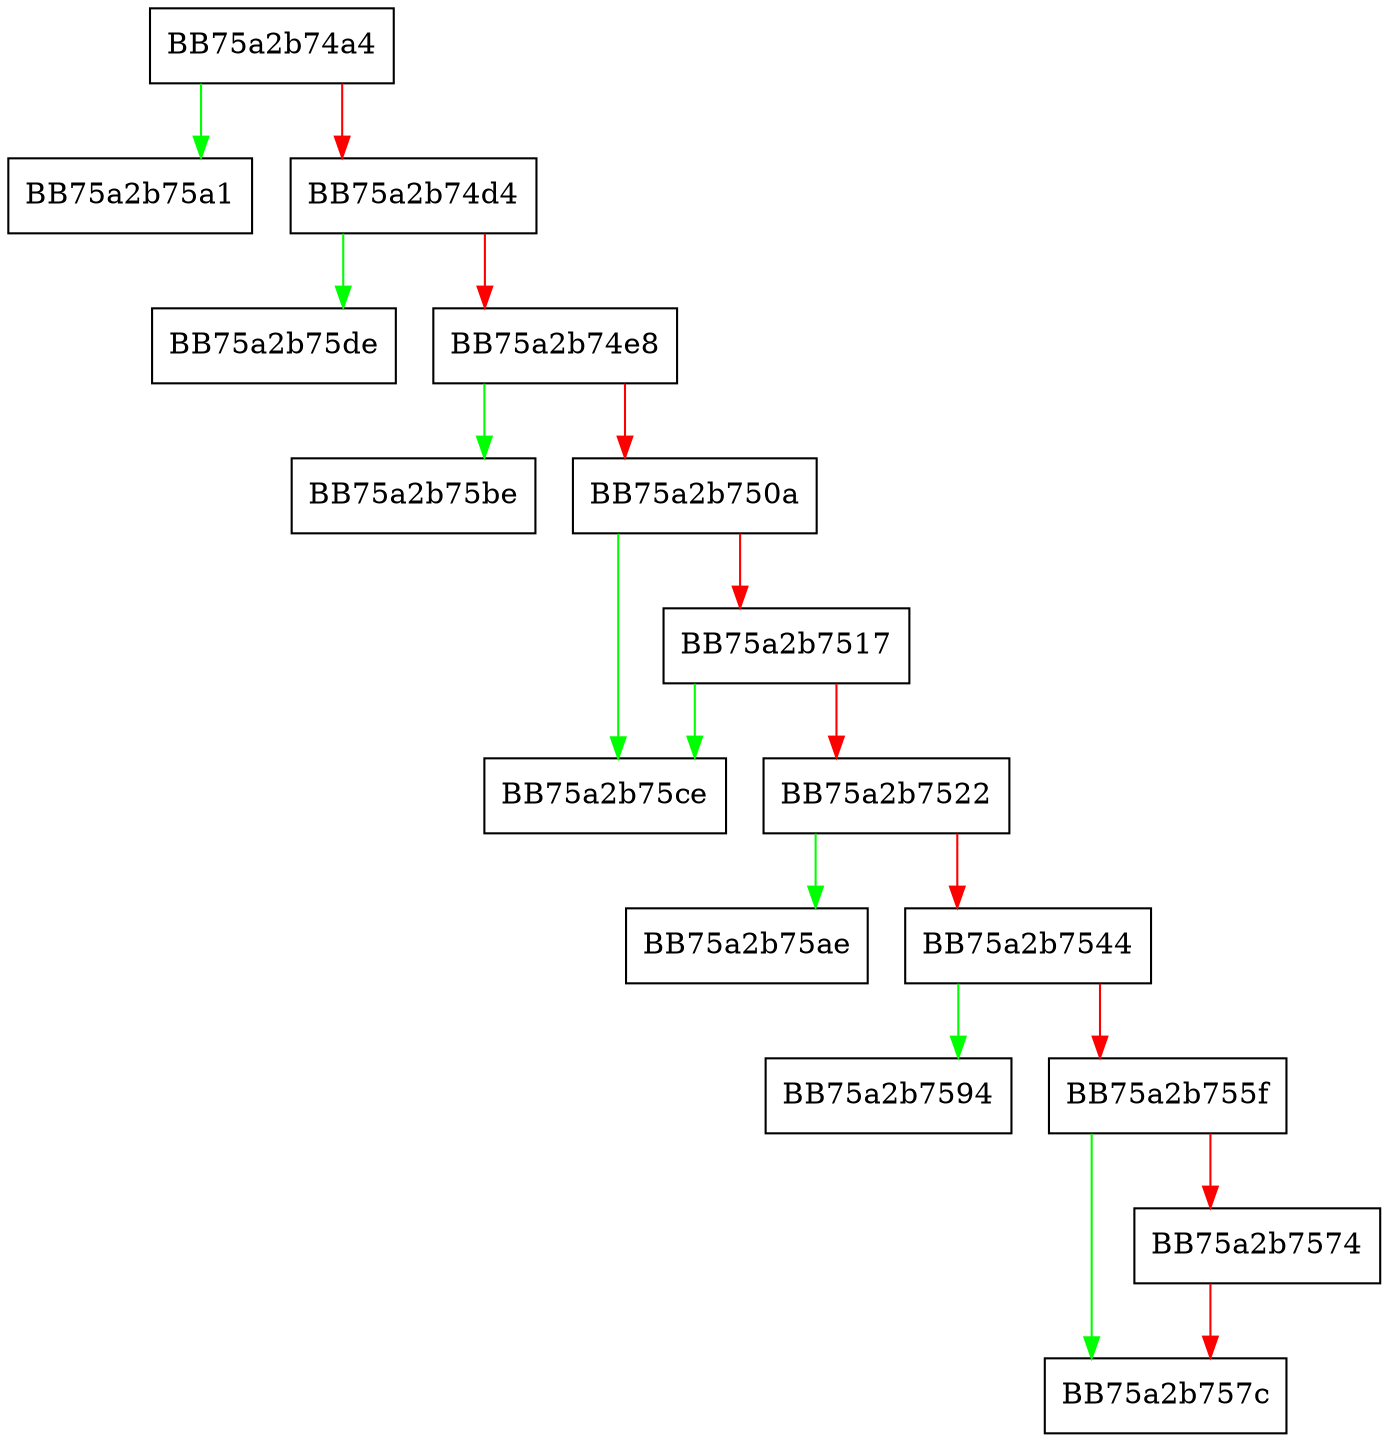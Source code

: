 digraph lua_mp_readfile_worker {
  node [shape="box"];
  graph [splines=ortho];
  BB75a2b74a4 -> BB75a2b75a1 [color="green"];
  BB75a2b74a4 -> BB75a2b74d4 [color="red"];
  BB75a2b74d4 -> BB75a2b75de [color="green"];
  BB75a2b74d4 -> BB75a2b74e8 [color="red"];
  BB75a2b74e8 -> BB75a2b75be [color="green"];
  BB75a2b74e8 -> BB75a2b750a [color="red"];
  BB75a2b750a -> BB75a2b75ce [color="green"];
  BB75a2b750a -> BB75a2b7517 [color="red"];
  BB75a2b7517 -> BB75a2b75ce [color="green"];
  BB75a2b7517 -> BB75a2b7522 [color="red"];
  BB75a2b7522 -> BB75a2b75ae [color="green"];
  BB75a2b7522 -> BB75a2b7544 [color="red"];
  BB75a2b7544 -> BB75a2b7594 [color="green"];
  BB75a2b7544 -> BB75a2b755f [color="red"];
  BB75a2b755f -> BB75a2b757c [color="green"];
  BB75a2b755f -> BB75a2b7574 [color="red"];
  BB75a2b7574 -> BB75a2b757c [color="red"];
}